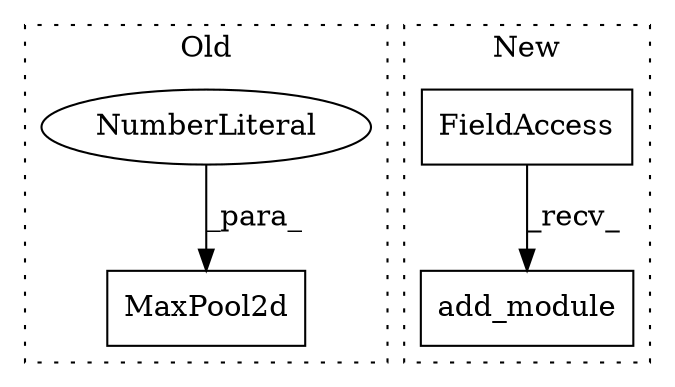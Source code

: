 digraph G {
subgraph cluster0 {
1 [label="MaxPool2d" a="32" s="13360,13375" l="10,1" shape="box"];
3 [label="NumberLiteral" a="34" s="13374" l="1" shape="ellipse"];
label = "Old";
style="dotted";
}
subgraph cluster1 {
2 [label="add_module" a="32" s="17203,17236" l="11,1" shape="box"];
4 [label="FieldAccess" a="22" s="17184" l="18" shape="box"];
label = "New";
style="dotted";
}
3 -> 1 [label="_para_"];
4 -> 2 [label="_recv_"];
}